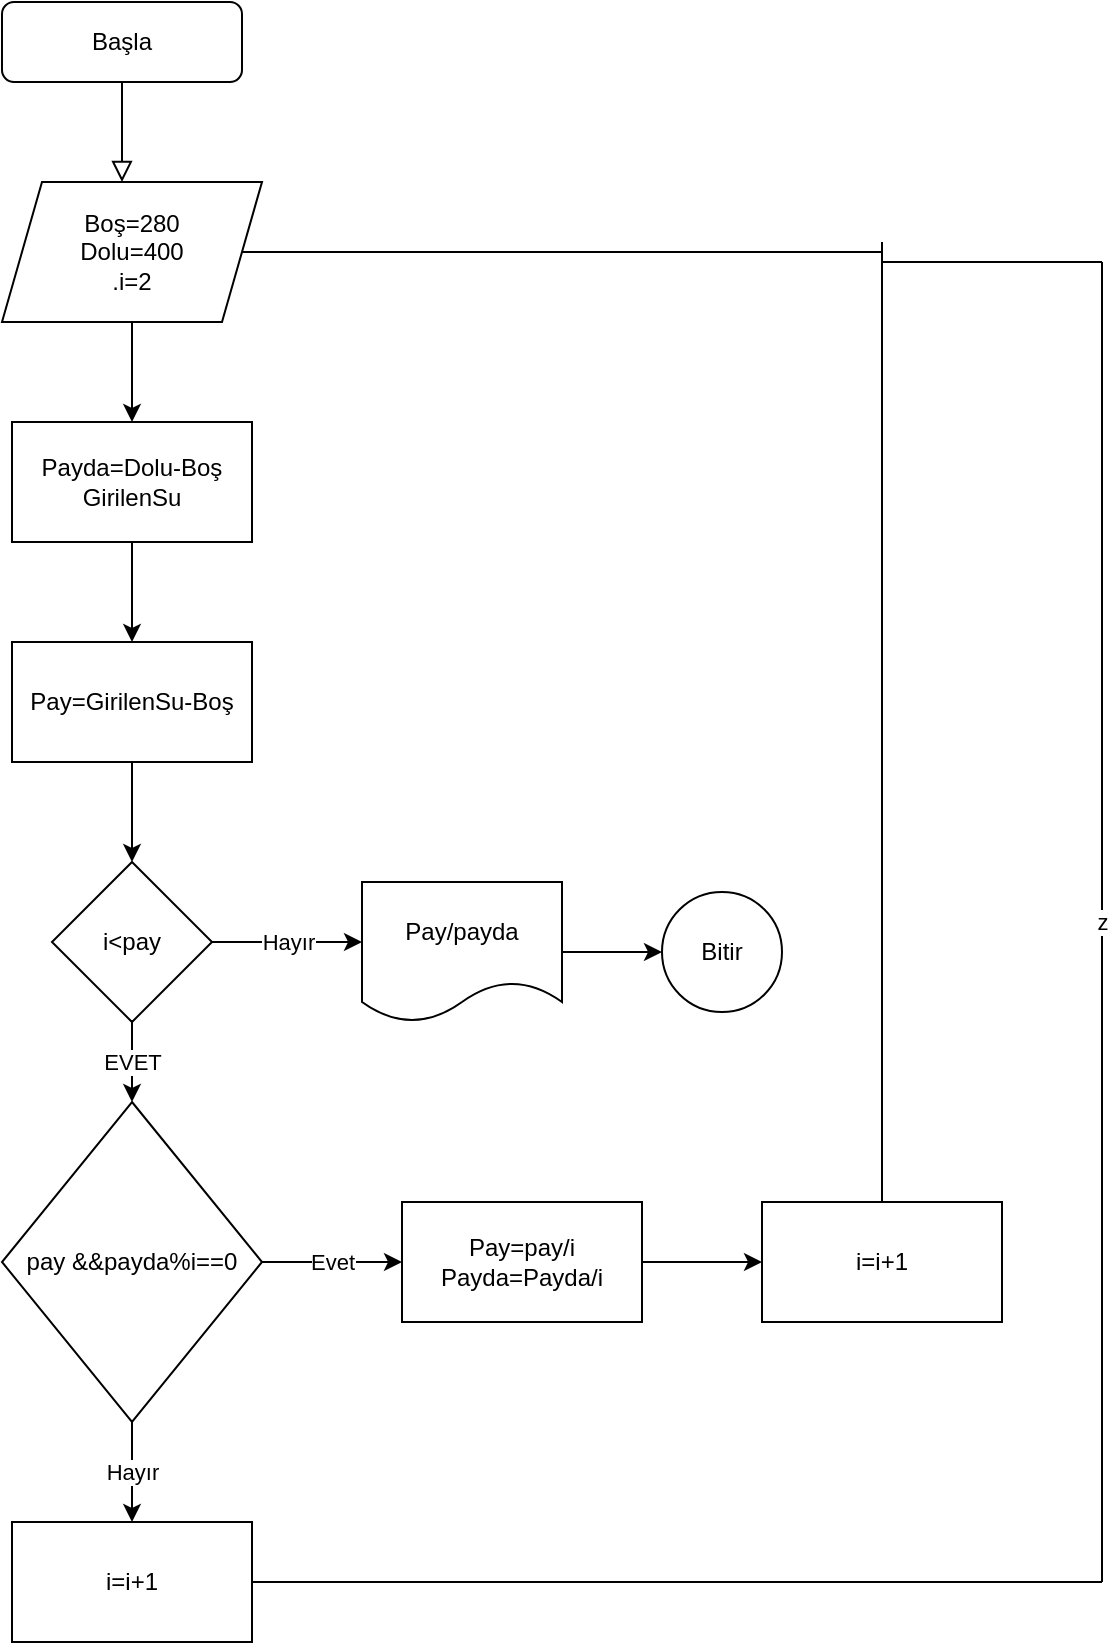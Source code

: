 <mxfile version="15.0.3" type="device"><diagram id="C5RBs43oDa-KdzZeNtuy" name="Page-1"><mxGraphModel dx="1128" dy="874" grid="1" gridSize="10" guides="1" tooltips="1" connect="1" arrows="1" fold="1" page="1" pageScale="1" pageWidth="827" pageHeight="1169" math="0" shadow="0"><root><mxCell id="WIyWlLk6GJQsqaUBKTNV-0"/><mxCell id="WIyWlLk6GJQsqaUBKTNV-1" parent="WIyWlLk6GJQsqaUBKTNV-0"/><mxCell id="WIyWlLk6GJQsqaUBKTNV-2" value="" style="rounded=0;html=1;jettySize=auto;orthogonalLoop=1;fontSize=11;endArrow=block;endFill=0;endSize=8;strokeWidth=1;shadow=0;labelBackgroundColor=none;edgeStyle=orthogonalEdgeStyle;" parent="WIyWlLk6GJQsqaUBKTNV-1" source="WIyWlLk6GJQsqaUBKTNV-3" edge="1"><mxGeometry relative="1" as="geometry"><mxPoint x="220" y="170" as="targetPoint"/></mxGeometry></mxCell><mxCell id="WIyWlLk6GJQsqaUBKTNV-3" value="Başla" style="rounded=1;whiteSpace=wrap;html=1;fontSize=12;glass=0;strokeWidth=1;shadow=0;" parent="WIyWlLk6GJQsqaUBKTNV-1" vertex="1"><mxGeometry x="160" y="80" width="120" height="40" as="geometry"/></mxCell><mxCell id="5B_HgC2qXGPvXOpKByWY-0" value="Boş=280&lt;br&gt;Dolu=400&lt;br&gt;.i=2" style="shape=parallelogram;perimeter=parallelogramPerimeter;whiteSpace=wrap;html=1;fixedSize=1;" vertex="1" parent="WIyWlLk6GJQsqaUBKTNV-1"><mxGeometry x="160" y="170" width="130" height="70" as="geometry"/></mxCell><mxCell id="5B_HgC2qXGPvXOpKByWY-1" value="" style="endArrow=classic;html=1;exitX=0.5;exitY=1;exitDx=0;exitDy=0;" edge="1" parent="WIyWlLk6GJQsqaUBKTNV-1" source="5B_HgC2qXGPvXOpKByWY-0"><mxGeometry width="50" height="50" relative="1" as="geometry"><mxPoint x="210" y="290" as="sourcePoint"/><mxPoint x="225" y="290" as="targetPoint"/></mxGeometry></mxCell><mxCell id="5B_HgC2qXGPvXOpKByWY-2" value="Payda=Dolu-Boş&lt;br&gt;GirilenSu&lt;br&gt;" style="rounded=0;whiteSpace=wrap;html=1;" vertex="1" parent="WIyWlLk6GJQsqaUBKTNV-1"><mxGeometry x="165" y="290" width="120" height="60" as="geometry"/></mxCell><mxCell id="5B_HgC2qXGPvXOpKByWY-3" value="" style="endArrow=classic;html=1;exitX=0.5;exitY=1;exitDx=0;exitDy=0;" edge="1" parent="WIyWlLk6GJQsqaUBKTNV-1" source="5B_HgC2qXGPvXOpKByWY-2"><mxGeometry width="50" height="50" relative="1" as="geometry"><mxPoint x="240" y="460" as="sourcePoint"/><mxPoint x="225" y="400" as="targetPoint"/></mxGeometry></mxCell><mxCell id="5B_HgC2qXGPvXOpKByWY-4" value="Pay=GirilenSu-Boş" style="rounded=0;whiteSpace=wrap;html=1;" vertex="1" parent="WIyWlLk6GJQsqaUBKTNV-1"><mxGeometry x="165" y="400" width="120" height="60" as="geometry"/></mxCell><mxCell id="5B_HgC2qXGPvXOpKByWY-5" value="" style="endArrow=classic;html=1;exitX=0.5;exitY=1;exitDx=0;exitDy=0;" edge="1" parent="WIyWlLk6GJQsqaUBKTNV-1" source="5B_HgC2qXGPvXOpKByWY-4"><mxGeometry width="50" height="50" relative="1" as="geometry"><mxPoint x="310" y="600" as="sourcePoint"/><mxPoint x="225" y="510" as="targetPoint"/></mxGeometry></mxCell><mxCell id="5B_HgC2qXGPvXOpKByWY-6" value="i&amp;lt;pay" style="rhombus;whiteSpace=wrap;html=1;" vertex="1" parent="WIyWlLk6GJQsqaUBKTNV-1"><mxGeometry x="185" y="510" width="80" height="80" as="geometry"/></mxCell><mxCell id="5B_HgC2qXGPvXOpKByWY-7" value="pay &amp;amp;&amp;amp;payda%i==0" style="rhombus;whiteSpace=wrap;html=1;" vertex="1" parent="WIyWlLk6GJQsqaUBKTNV-1"><mxGeometry x="160" y="630" width="130" height="160" as="geometry"/></mxCell><mxCell id="5B_HgC2qXGPvXOpKByWY-8" value="EVET" style="endArrow=classic;html=1;exitX=0.5;exitY=1;exitDx=0;exitDy=0;entryX=0.5;entryY=0;entryDx=0;entryDy=0;" edge="1" parent="WIyWlLk6GJQsqaUBKTNV-1" source="5B_HgC2qXGPvXOpKByWY-6" target="5B_HgC2qXGPvXOpKByWY-7"><mxGeometry width="50" height="50" relative="1" as="geometry"><mxPoint x="200" y="630" as="sourcePoint"/><mxPoint x="290" y="610" as="targetPoint"/></mxGeometry></mxCell><mxCell id="5B_HgC2qXGPvXOpKByWY-9" value="Evet" style="endArrow=classic;html=1;exitX=1;exitY=0.5;exitDx=0;exitDy=0;" edge="1" parent="WIyWlLk6GJQsqaUBKTNV-1" source="5B_HgC2qXGPvXOpKByWY-7"><mxGeometry width="50" height="50" relative="1" as="geometry"><mxPoint x="320" y="740" as="sourcePoint"/><mxPoint x="360" y="710" as="targetPoint"/></mxGeometry></mxCell><mxCell id="5B_HgC2qXGPvXOpKByWY-10" value="Pay=pay/i&lt;br&gt;Payda=Payda/i" style="rounded=0;whiteSpace=wrap;html=1;" vertex="1" parent="WIyWlLk6GJQsqaUBKTNV-1"><mxGeometry x="360" y="680" width="120" height="60" as="geometry"/></mxCell><mxCell id="5B_HgC2qXGPvXOpKByWY-11" value="" style="endArrow=classic;html=1;exitX=1;exitY=0.5;exitDx=0;exitDy=0;" edge="1" parent="WIyWlLk6GJQsqaUBKTNV-1" source="5B_HgC2qXGPvXOpKByWY-10"><mxGeometry width="50" height="50" relative="1" as="geometry"><mxPoint x="510" y="740" as="sourcePoint"/><mxPoint x="540" y="710" as="targetPoint"/></mxGeometry></mxCell><mxCell id="5B_HgC2qXGPvXOpKByWY-12" value="i=i+1" style="rounded=0;whiteSpace=wrap;html=1;" vertex="1" parent="WIyWlLk6GJQsqaUBKTNV-1"><mxGeometry x="540" y="680" width="120" height="60" as="geometry"/></mxCell><mxCell id="5B_HgC2qXGPvXOpKByWY-13" value="" style="endArrow=none;html=1;exitX=0.5;exitY=0;exitDx=0;exitDy=0;" edge="1" parent="WIyWlLk6GJQsqaUBKTNV-1" source="5B_HgC2qXGPvXOpKByWY-12"><mxGeometry width="50" height="50" relative="1" as="geometry"><mxPoint x="570" y="680" as="sourcePoint"/><mxPoint x="600" y="200" as="targetPoint"/></mxGeometry></mxCell><mxCell id="5B_HgC2qXGPvXOpKByWY-14" value="" style="endArrow=none;html=1;exitX=1;exitY=0.5;exitDx=0;exitDy=0;" edge="1" parent="WIyWlLk6GJQsqaUBKTNV-1" source="5B_HgC2qXGPvXOpKByWY-0"><mxGeometry width="50" height="50" relative="1" as="geometry"><mxPoint x="580" y="220" as="sourcePoint"/><mxPoint x="600" y="205" as="targetPoint"/></mxGeometry></mxCell><mxCell id="5B_HgC2qXGPvXOpKByWY-16" value="Hayır" style="endArrow=classic;html=1;exitX=0.5;exitY=1;exitDx=0;exitDy=0;" edge="1" parent="WIyWlLk6GJQsqaUBKTNV-1" source="5B_HgC2qXGPvXOpKByWY-7"><mxGeometry width="50" height="50" relative="1" as="geometry"><mxPoint x="210" y="890" as="sourcePoint"/><mxPoint x="225" y="840" as="targetPoint"/></mxGeometry></mxCell><mxCell id="5B_HgC2qXGPvXOpKByWY-17" value="i=i+1" style="rounded=0;whiteSpace=wrap;html=1;" vertex="1" parent="WIyWlLk6GJQsqaUBKTNV-1"><mxGeometry x="165" y="840" width="120" height="60" as="geometry"/></mxCell><mxCell id="5B_HgC2qXGPvXOpKByWY-18" value="" style="endArrow=none;html=1;exitX=1;exitY=0.5;exitDx=0;exitDy=0;" edge="1" parent="WIyWlLk6GJQsqaUBKTNV-1" source="5B_HgC2qXGPvXOpKByWY-17"><mxGeometry width="50" height="50" relative="1" as="geometry"><mxPoint x="350" y="900" as="sourcePoint"/><mxPoint x="710" y="870" as="targetPoint"/></mxGeometry></mxCell><mxCell id="5B_HgC2qXGPvXOpKByWY-19" value="z" style="endArrow=none;html=1;" edge="1" parent="WIyWlLk6GJQsqaUBKTNV-1"><mxGeometry width="50" height="50" relative="1" as="geometry"><mxPoint x="710" y="870" as="sourcePoint"/><mxPoint x="710" y="210" as="targetPoint"/></mxGeometry></mxCell><mxCell id="5B_HgC2qXGPvXOpKByWY-20" value="" style="endArrow=none;html=1;" edge="1" parent="WIyWlLk6GJQsqaUBKTNV-1"><mxGeometry width="50" height="50" relative="1" as="geometry"><mxPoint x="600" y="210" as="sourcePoint"/><mxPoint x="710" y="210" as="targetPoint"/></mxGeometry></mxCell><mxCell id="5B_HgC2qXGPvXOpKByWY-21" value="Hayır" style="endArrow=classic;html=1;exitX=1;exitY=0.5;exitDx=0;exitDy=0;" edge="1" parent="WIyWlLk6GJQsqaUBKTNV-1" source="5B_HgC2qXGPvXOpKByWY-6"><mxGeometry width="50" height="50" relative="1" as="geometry"><mxPoint x="270" y="570" as="sourcePoint"/><mxPoint x="340" y="550" as="targetPoint"/></mxGeometry></mxCell><mxCell id="5B_HgC2qXGPvXOpKByWY-22" value="Pay/payda" style="shape=document;whiteSpace=wrap;html=1;boundedLbl=1;size=0.286;" vertex="1" parent="WIyWlLk6GJQsqaUBKTNV-1"><mxGeometry x="340" y="520" width="100" height="70" as="geometry"/></mxCell><mxCell id="5B_HgC2qXGPvXOpKByWY-23" value="" style="endArrow=classic;html=1;exitX=1;exitY=0.5;exitDx=0;exitDy=0;" edge="1" parent="WIyWlLk6GJQsqaUBKTNV-1" source="5B_HgC2qXGPvXOpKByWY-22"><mxGeometry width="50" height="50" relative="1" as="geometry"><mxPoint x="450" y="550" as="sourcePoint"/><mxPoint x="490" y="555" as="targetPoint"/></mxGeometry></mxCell><mxCell id="5B_HgC2qXGPvXOpKByWY-24" value="Bitir" style="ellipse;whiteSpace=wrap;html=1;aspect=fixed;" vertex="1" parent="WIyWlLk6GJQsqaUBKTNV-1"><mxGeometry x="490" y="525" width="60" height="60" as="geometry"/></mxCell></root></mxGraphModel></diagram></mxfile>